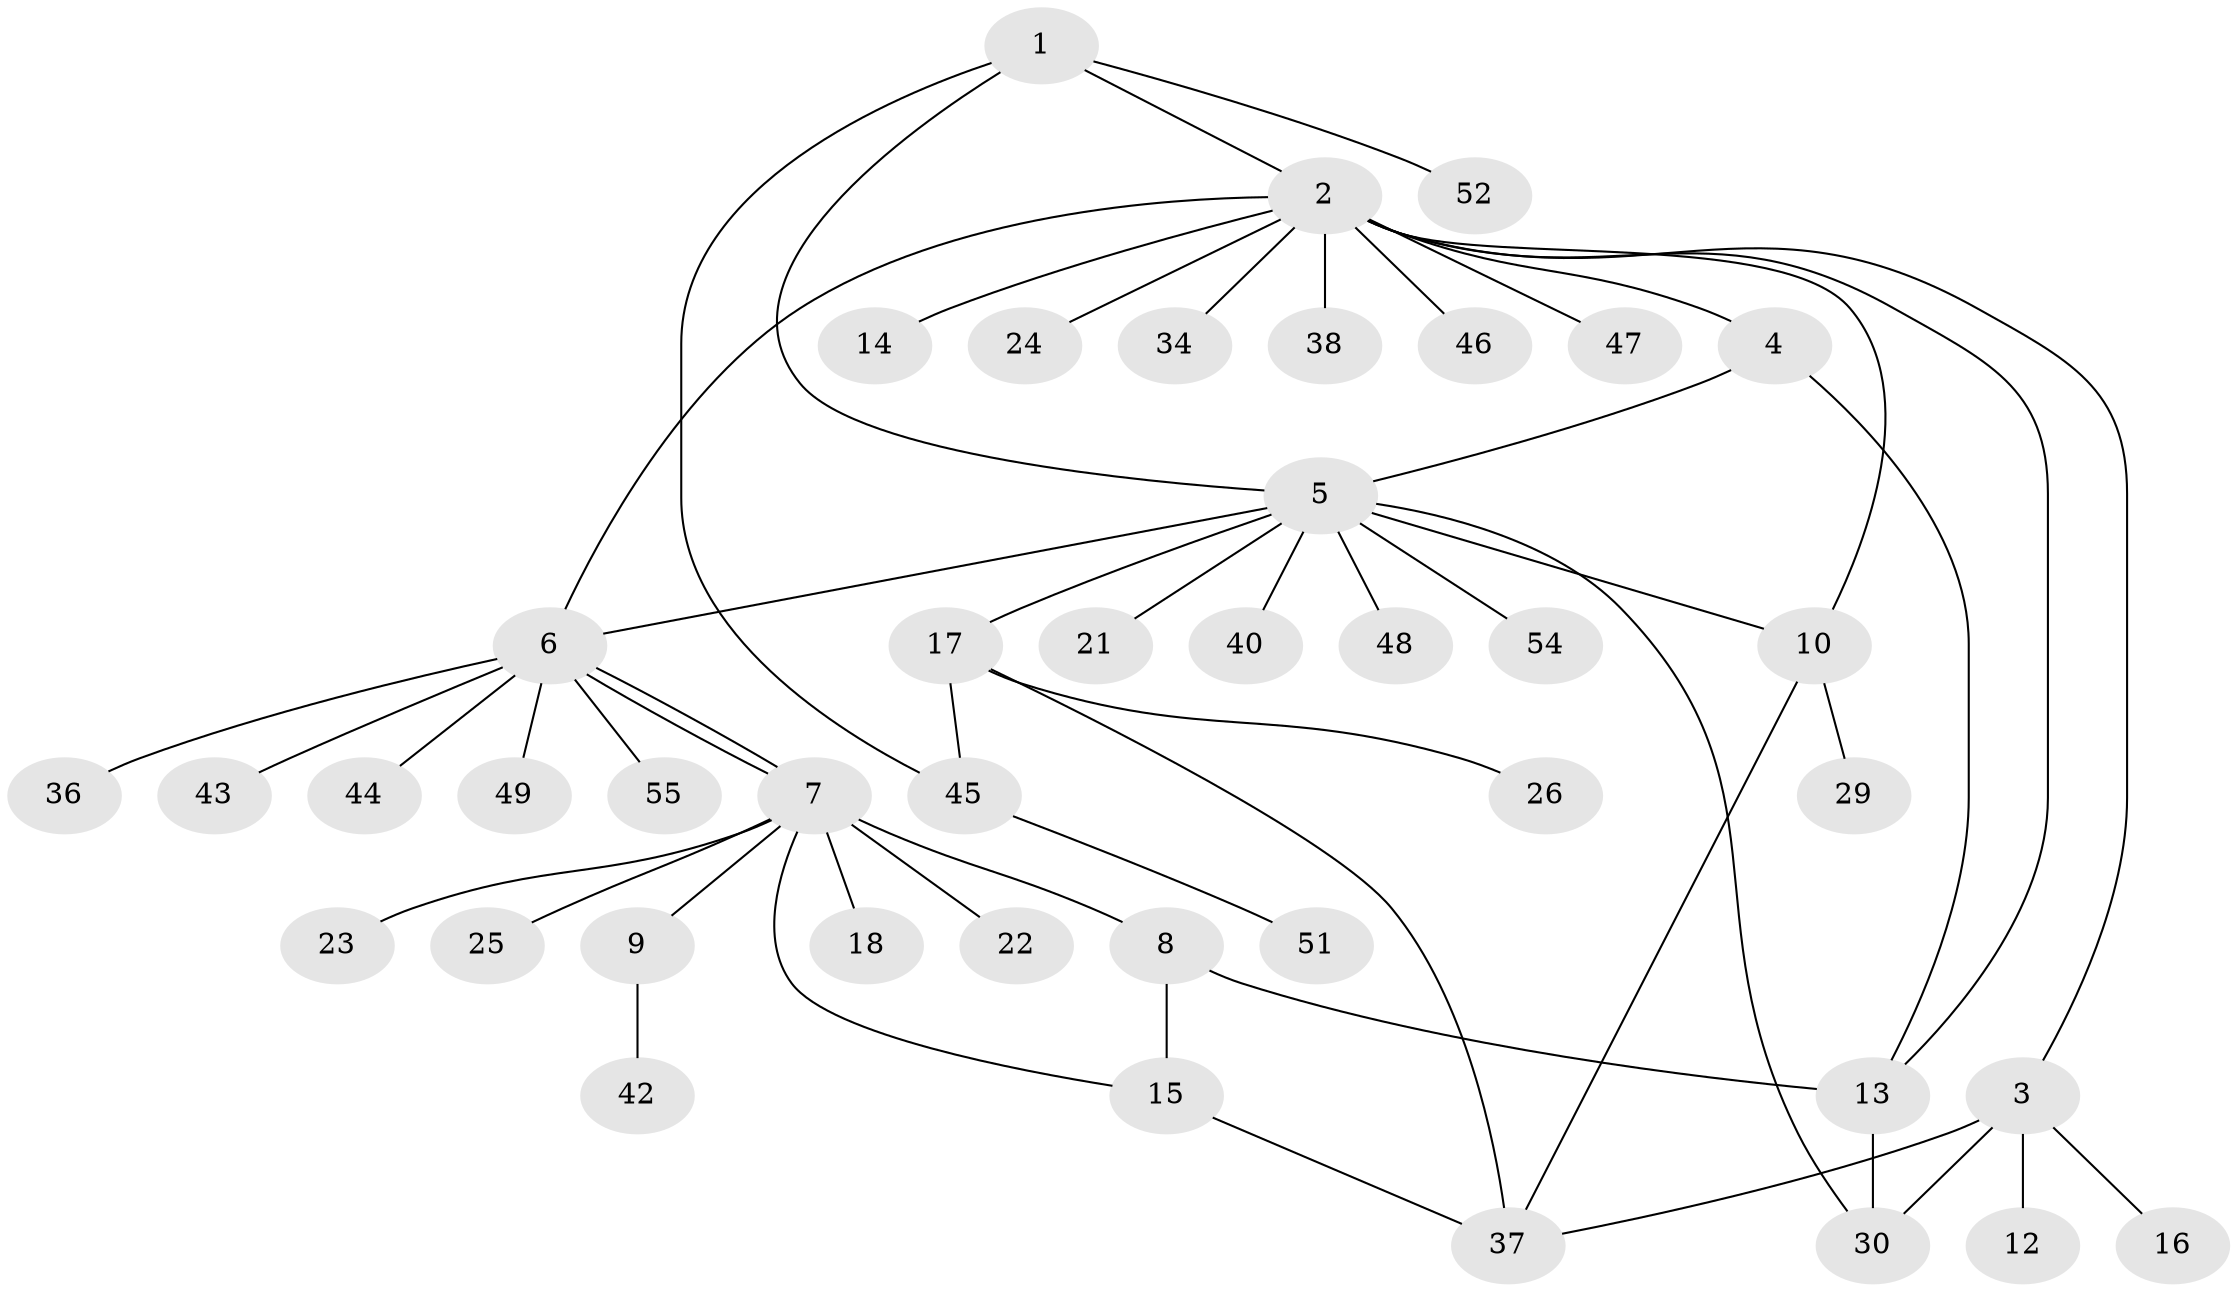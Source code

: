 // Generated by graph-tools (version 1.1) at 2025/23/03/03/25 07:23:54]
// undirected, 42 vertices, 54 edges
graph export_dot {
graph [start="1"]
  node [color=gray90,style=filled];
  1 [super="+20"];
  2 [super="+27"];
  3 [super="+41"];
  4;
  5 [super="+11"];
  6 [super="+31"];
  7 [super="+35"];
  8 [super="+19"];
  9 [super="+33"];
  10 [super="+28"];
  12;
  13 [super="+53"];
  14;
  15;
  16;
  17 [super="+32"];
  18;
  21;
  22;
  23;
  24;
  25 [super="+57"];
  26;
  29;
  30;
  34;
  36 [super="+56"];
  37 [super="+39"];
  38 [super="+50"];
  40;
  42;
  43;
  44;
  45;
  46;
  47;
  48;
  49;
  51;
  52;
  54;
  55;
  1 -- 2;
  1 -- 45;
  1 -- 52;
  1 -- 5;
  2 -- 3;
  2 -- 4;
  2 -- 10;
  2 -- 13;
  2 -- 14;
  2 -- 24;
  2 -- 34;
  2 -- 38;
  2 -- 46;
  2 -- 47;
  2 -- 6;
  3 -- 12;
  3 -- 16;
  3 -- 30;
  3 -- 37;
  4 -- 5;
  4 -- 13;
  5 -- 6;
  5 -- 10;
  5 -- 17;
  5 -- 21;
  5 -- 40;
  5 -- 48;
  5 -- 54;
  5 -- 30;
  6 -- 7 [weight=2];
  6 -- 7;
  6 -- 49;
  6 -- 36 [weight=3];
  6 -- 43;
  6 -- 44;
  6 -- 55;
  7 -- 8;
  7 -- 9;
  7 -- 15;
  7 -- 18;
  7 -- 22;
  7 -- 23;
  7 -- 25;
  8 -- 13;
  8 -- 15;
  9 -- 42;
  10 -- 29;
  10 -- 37;
  13 -- 30;
  15 -- 37;
  17 -- 26;
  17 -- 45;
  17 -- 37;
  45 -- 51;
}
